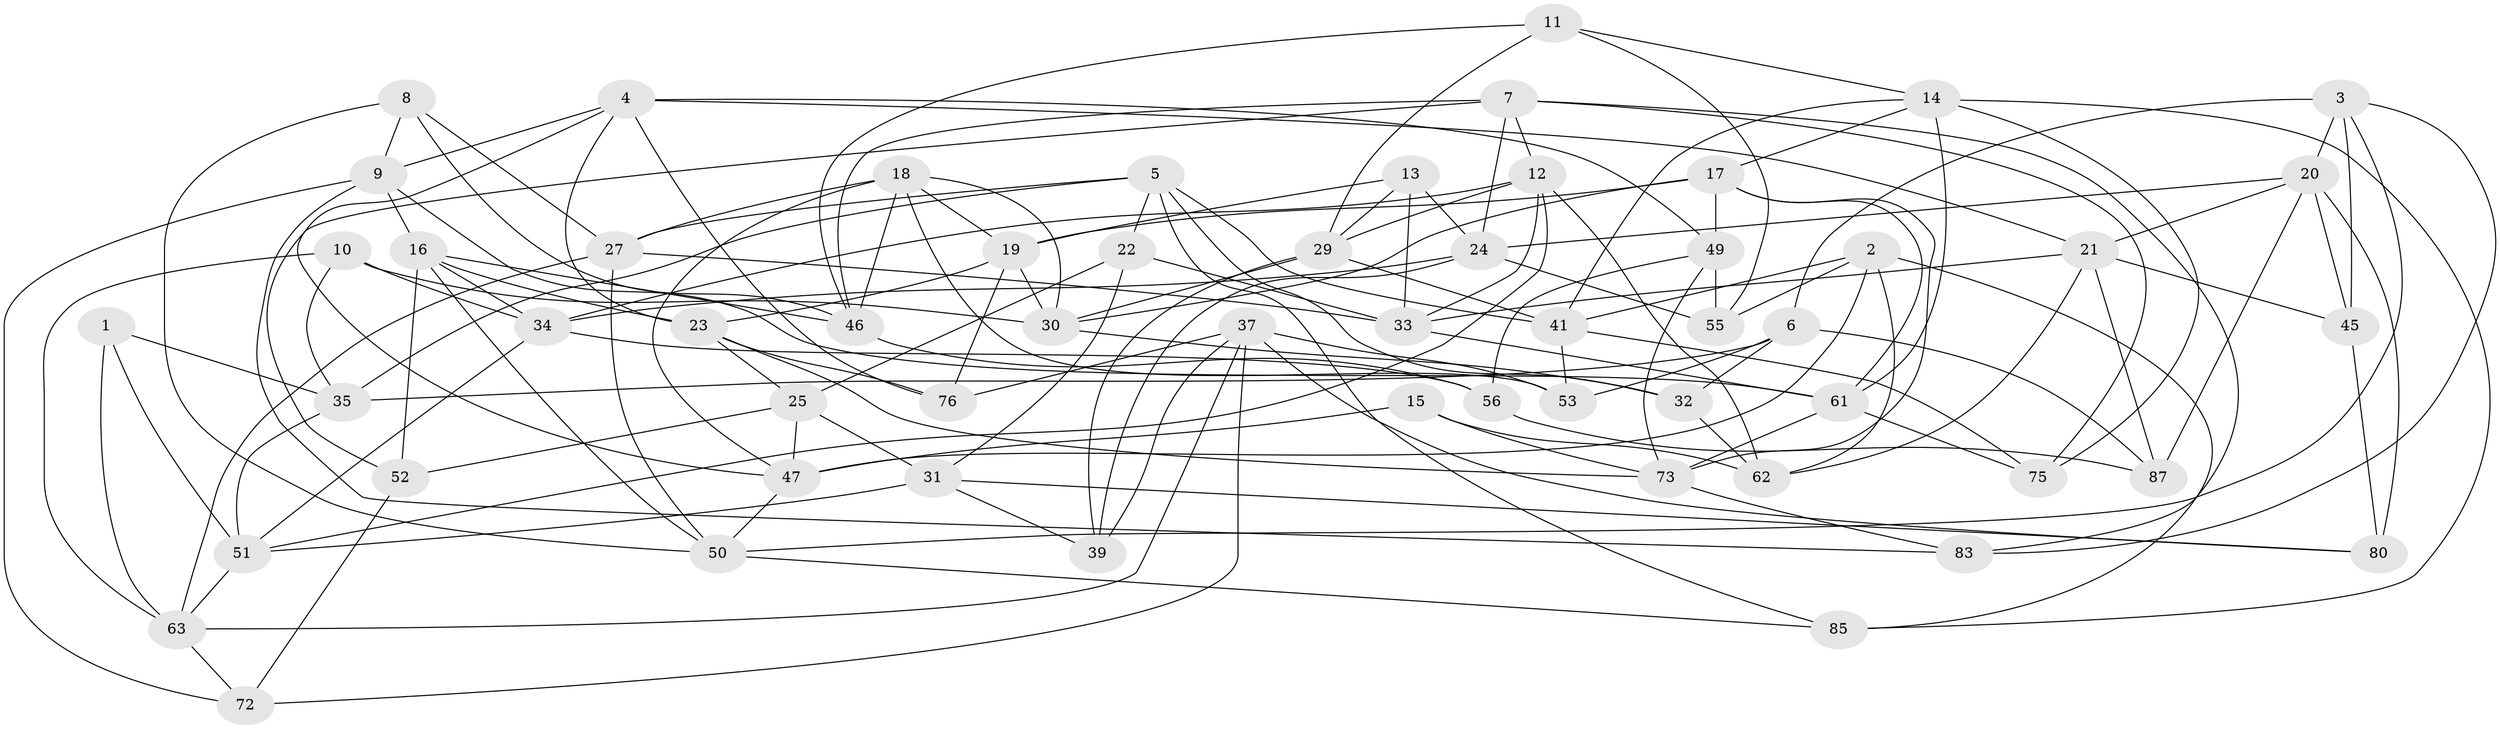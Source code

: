 // Generated by graph-tools (version 1.1) at 2025/24/03/03/25 07:24:29]
// undirected, 57 vertices, 145 edges
graph export_dot {
graph [start="1"]
  node [color=gray90,style=filled];
  1;
  2 [super="+64"];
  3 [super="+71"];
  4 [super="+40"];
  5 [super="+58"];
  6 [super="+44"];
  7 [super="+74"];
  8;
  9 [super="+94"];
  10;
  11;
  12 [super="+43"];
  13;
  14 [super="+54"];
  15;
  16 [super="+68"];
  17 [super="+66"];
  18 [super="+81"];
  19 [super="+28"];
  20 [super="+60"];
  21 [super="+59"];
  22;
  23 [super="+36"];
  24 [super="+70"];
  25 [super="+26"];
  27 [super="+86"];
  29 [super="+79"];
  30 [super="+42"];
  31 [super="+38"];
  32;
  33 [super="+69"];
  34 [super="+91"];
  35 [super="+84"];
  37 [super="+78"];
  39;
  41 [super="+57"];
  45;
  46 [super="+65"];
  47 [super="+48"];
  49 [super="+67"];
  50 [super="+93"];
  51 [super="+92"];
  52;
  53;
  55 [super="+90"];
  56;
  61 [super="+89"];
  62 [super="+88"];
  63 [super="+82"];
  72;
  73 [super="+77"];
  75;
  76;
  80;
  83;
  85;
  87;
  1 -- 35 [weight=2];
  1 -- 63;
  1 -- 51;
  2 -- 55 [weight=2];
  2 -- 85;
  2 -- 47;
  2 -- 41;
  2 -- 62;
  3 -- 83;
  3 -- 45;
  3 -- 50;
  3 -- 20;
  3 -- 6 [weight=2];
  4 -- 49;
  4 -- 47;
  4 -- 21;
  4 -- 9;
  4 -- 76;
  4 -- 23;
  5 -- 22;
  5 -- 32;
  5 -- 35;
  5 -- 41;
  5 -- 27;
  5 -- 85;
  6 -- 32;
  6 -- 87;
  6 -- 53;
  6 -- 35;
  7 -- 52;
  7 -- 75;
  7 -- 24;
  7 -- 83;
  7 -- 12;
  7 -- 46;
  8 -- 50;
  8 -- 46;
  8 -- 9;
  8 -- 27;
  9 -- 72;
  9 -- 83;
  9 -- 16;
  9 -- 61;
  10 -- 30;
  10 -- 35;
  10 -- 34;
  10 -- 63;
  11 -- 55;
  11 -- 29;
  11 -- 14;
  11 -- 46;
  12 -- 34;
  12 -- 33;
  12 -- 29;
  12 -- 62;
  12 -- 51;
  13 -- 24;
  13 -- 29;
  13 -- 19;
  13 -- 33;
  14 -- 75;
  14 -- 85;
  14 -- 61;
  14 -- 17;
  14 -- 41;
  15 -- 47;
  15 -- 62 [weight=2];
  15 -- 73;
  16 -- 46;
  16 -- 34;
  16 -- 50;
  16 -- 52;
  16 -- 23;
  17 -- 19;
  17 -- 61;
  17 -- 30;
  17 -- 73;
  17 -- 49;
  18 -- 30;
  18 -- 19;
  18 -- 53;
  18 -- 47;
  18 -- 46;
  18 -- 27;
  19 -- 30;
  19 -- 76;
  19 -- 23;
  20 -- 24;
  20 -- 87;
  20 -- 21;
  20 -- 80;
  20 -- 45;
  21 -- 45;
  21 -- 87;
  21 -- 62;
  21 -- 33;
  22 -- 31;
  22 -- 25;
  22 -- 33;
  23 -- 25;
  23 -- 73;
  23 -- 76;
  24 -- 39;
  24 -- 34;
  24 -- 55;
  25 -- 52;
  25 -- 47;
  25 -- 31 [weight=2];
  27 -- 33;
  27 -- 50;
  27 -- 63;
  29 -- 39;
  29 -- 30;
  29 -- 41;
  30 -- 32;
  31 -- 51;
  31 -- 80;
  31 -- 39;
  32 -- 62;
  33 -- 61;
  34 -- 56;
  34 -- 51;
  35 -- 51;
  37 -- 39;
  37 -- 80;
  37 -- 72;
  37 -- 76;
  37 -- 53;
  37 -- 63;
  41 -- 75;
  41 -- 53;
  45 -- 80;
  46 -- 56;
  47 -- 50;
  49 -- 55 [weight=2];
  49 -- 56;
  49 -- 73;
  50 -- 85;
  51 -- 63;
  52 -- 72;
  56 -- 87;
  61 -- 73;
  61 -- 75;
  63 -- 72;
  73 -- 83;
}
